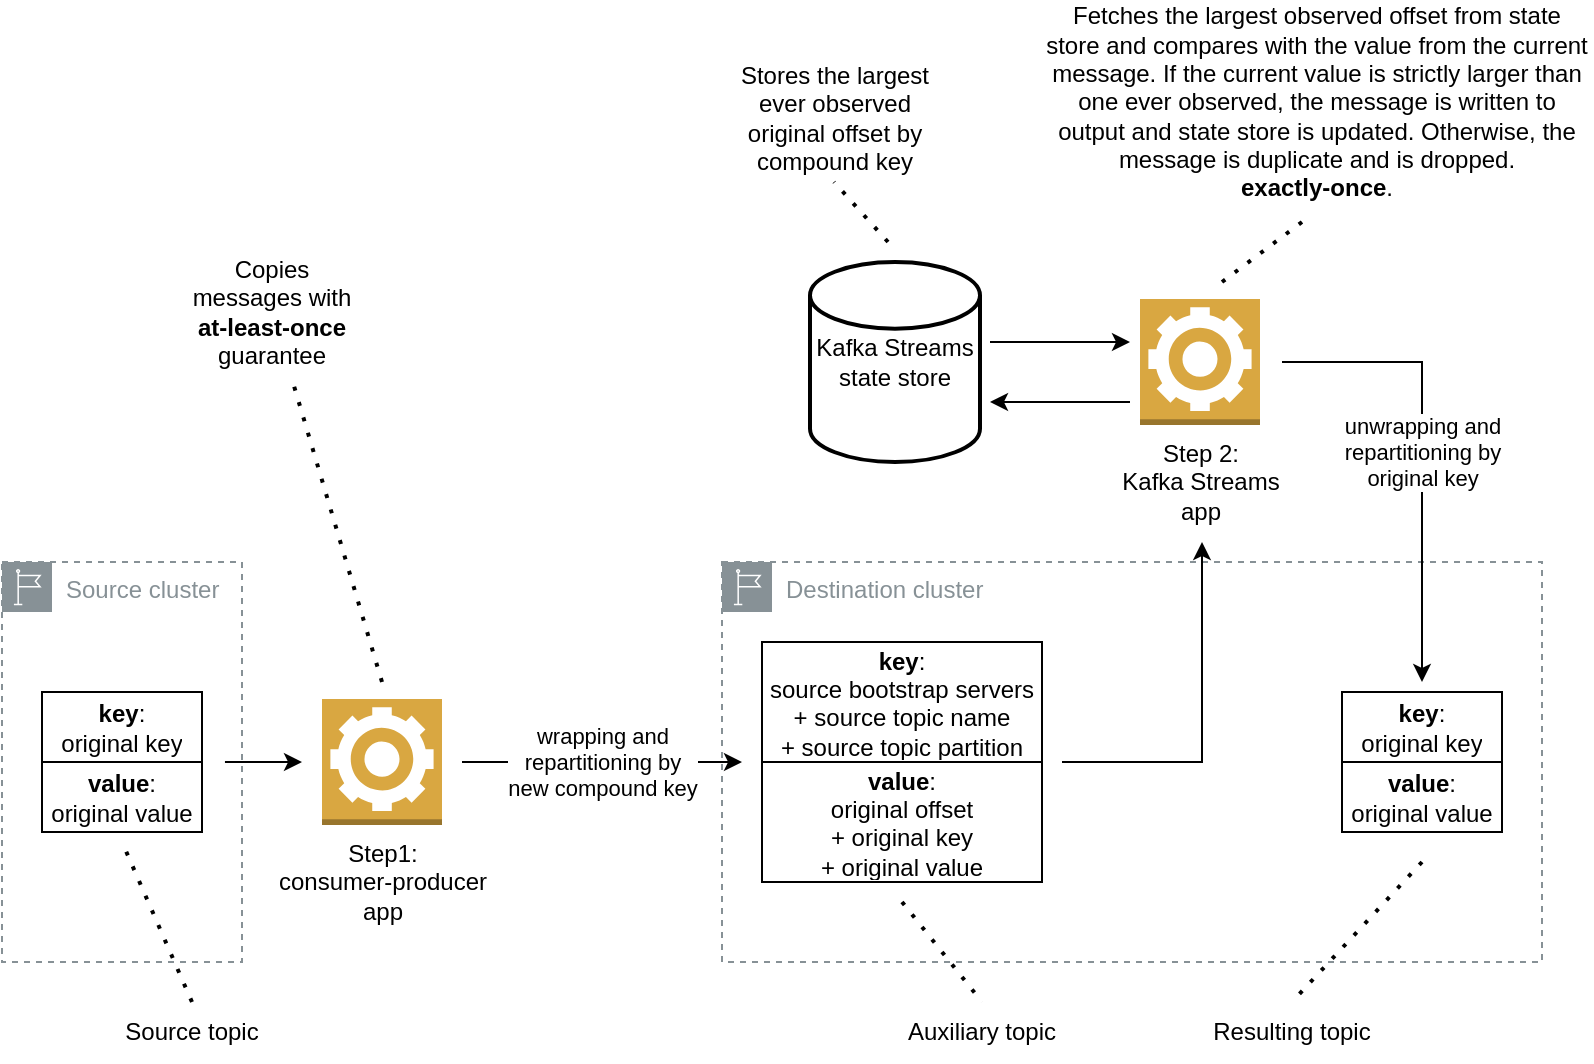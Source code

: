 <mxfile version="20.5.3" type="embed"><diagram id="nGLieXSFuladX91sqCkF" name="Page-1"><mxGraphModel dx="907" dy="649" grid="1" gridSize="10" guides="1" tooltips="1" connect="1" arrows="1" fold="1" page="1" pageScale="1" pageWidth="850" pageHeight="1100" math="0" shadow="0"><root><mxCell id="0"/><mxCell id="1" parent="0"/><mxCell id="34" value="Destination cluster" style="sketch=0;outlineConnect=0;gradientColor=none;html=1;whiteSpace=wrap;fontSize=12;fontStyle=0;shape=mxgraph.aws4.group;grIcon=mxgraph.aws4.group_region;strokeColor=#879196;fillColor=none;verticalAlign=top;align=left;spacingLeft=30;fontColor=#879196;dashed=1;" vertex="1" parent="1"><mxGeometry x="380" y="300" width="410" height="200" as="geometry"/></mxCell><mxCell id="27" value="Source cluster" style="sketch=0;outlineConnect=0;gradientColor=none;html=1;whiteSpace=wrap;fontSize=12;fontStyle=0;shape=mxgraph.aws4.group;grIcon=mxgraph.aws4.group_region;strokeColor=#879196;fillColor=none;verticalAlign=top;align=left;spacingLeft=30;fontColor=#879196;dashed=1;" vertex="1" parent="1"><mxGeometry x="20" y="300" width="120" height="200" as="geometry"/></mxCell><mxCell id="15" value="" style="shape=table;html=1;whiteSpace=wrap;startSize=0;container=1;collapsible=0;childLayout=tableLayout;" vertex="1" parent="1"><mxGeometry x="40" y="365" width="80" height="70" as="geometry"/></mxCell><mxCell id="16" value="" style="shape=tableRow;horizontal=0;startSize=0;swimlaneHead=0;swimlaneBody=0;top=0;left=0;bottom=0;right=0;collapsible=0;dropTarget=0;fillColor=none;points=[[0,0.5],[1,0.5]];portConstraint=eastwest;" vertex="1" parent="15"><mxGeometry width="80" height="35" as="geometry"/></mxCell><mxCell id="17" value="&lt;b&gt;key&lt;/b&gt;:&lt;br&gt;original key" style="shape=partialRectangle;html=1;whiteSpace=wrap;connectable=0;fillColor=none;top=0;left=0;bottom=0;right=0;overflow=hidden;" vertex="1" parent="16"><mxGeometry width="80" height="35" as="geometry"><mxRectangle width="80" height="35" as="alternateBounds"/></mxGeometry></mxCell><mxCell id="18" value="" style="shape=tableRow;horizontal=0;startSize=0;swimlaneHead=0;swimlaneBody=0;top=0;left=0;bottom=0;right=0;collapsible=0;dropTarget=0;fillColor=none;points=[[0,0.5],[1,0.5]];portConstraint=eastwest;" vertex="1" parent="15"><mxGeometry y="35" width="80" height="35" as="geometry"/></mxCell><mxCell id="19" value="&lt;b&gt;value&lt;/b&gt;:&lt;br&gt;original value" style="shape=partialRectangle;html=1;whiteSpace=wrap;connectable=0;fillColor=none;top=0;left=0;bottom=0;right=0;overflow=hidden;" vertex="1" parent="18"><mxGeometry width="80" height="35" as="geometry"><mxRectangle width="80" height="35" as="alternateBounds"/></mxGeometry></mxCell><mxCell id="20" value="wrapping and &lt;br&gt;repartitioning by &lt;br&gt;new compound key" style="endArrow=classic;html=1;rounded=0;startArrow=none;" edge="1" parent="1"><mxGeometry width="50" height="50" relative="1" as="geometry"><mxPoint x="250" y="400" as="sourcePoint"/><mxPoint x="390" y="400" as="targetPoint"/></mxGeometry></mxCell><mxCell id="30" value="Step1:&lt;br&gt;consumer-producer&lt;br&gt;app" style="outlineConnect=0;dashed=0;verticalLabelPosition=bottom;verticalAlign=top;align=center;html=1;shape=mxgraph.aws3.worker;fillColor=#D9A741;gradientColor=none;" vertex="1" parent="1"><mxGeometry x="180" y="368.5" width="60" height="63" as="geometry"/></mxCell><mxCell id="32" value="" style="endArrow=classic;html=1;rounded=0;startArrow=none;exitX=0.929;exitY=0.5;exitDx=0;exitDy=0;exitPerimeter=0;" edge="1" parent="1" source="27"><mxGeometry width="50" height="50" relative="1" as="geometry"><mxPoint x="150" y="400" as="sourcePoint"/><mxPoint x="170" y="400" as="targetPoint"/></mxGeometry></mxCell><mxCell id="36" value="" style="shape=table;html=1;whiteSpace=wrap;startSize=0;container=1;collapsible=0;childLayout=tableLayout;" vertex="1" parent="1"><mxGeometry x="400" y="340" width="140" height="120" as="geometry"/></mxCell><mxCell id="37" value="" style="shape=tableRow;horizontal=0;startSize=0;swimlaneHead=0;swimlaneBody=0;top=0;left=0;bottom=0;right=0;collapsible=0;dropTarget=0;fillColor=none;points=[[0,0.5],[1,0.5]];portConstraint=eastwest;" vertex="1" parent="36"><mxGeometry width="140" height="60" as="geometry"/></mxCell><mxCell id="38" value="&lt;b&gt;key&lt;/b&gt;:&lt;br&gt;source bootstrap servers&lt;br&gt;+ source topic name&lt;br&gt;+ source topic partition" style="shape=partialRectangle;html=1;whiteSpace=wrap;connectable=0;fillColor=none;top=0;left=0;bottom=0;right=0;overflow=hidden;" vertex="1" parent="37"><mxGeometry width="140" height="60" as="geometry"><mxRectangle width="140" height="60" as="alternateBounds"/></mxGeometry></mxCell><mxCell id="39" value="" style="shape=tableRow;horizontal=0;startSize=0;swimlaneHead=0;swimlaneBody=0;top=0;left=0;bottom=0;right=0;collapsible=0;dropTarget=0;fillColor=none;points=[[0,0.5],[1,0.5]];portConstraint=eastwest;" vertex="1" parent="36"><mxGeometry y="60" width="140" height="60" as="geometry"/></mxCell><mxCell id="40" value="&lt;b&gt;value&lt;/b&gt;:&lt;br&gt;original offset&lt;br&gt;+ original key&lt;br&gt;+ original value" style="shape=partialRectangle;html=1;whiteSpace=wrap;connectable=0;fillColor=none;top=0;left=0;bottom=0;right=0;overflow=hidden;" vertex="1" parent="39"><mxGeometry width="140" height="60" as="geometry"><mxRectangle width="140" height="60" as="alternateBounds"/></mxGeometry></mxCell><mxCell id="41" value="" style="shape=table;html=1;whiteSpace=wrap;startSize=0;container=1;collapsible=0;childLayout=tableLayout;" vertex="1" parent="1"><mxGeometry x="690" y="365" width="80" height="70" as="geometry"/></mxCell><mxCell id="42" value="" style="shape=tableRow;horizontal=0;startSize=0;swimlaneHead=0;swimlaneBody=0;top=0;left=0;bottom=0;right=0;collapsible=0;dropTarget=0;fillColor=none;points=[[0,0.5],[1,0.5]];portConstraint=eastwest;" vertex="1" parent="41"><mxGeometry width="80" height="35" as="geometry"/></mxCell><mxCell id="43" value="&lt;b&gt;key&lt;/b&gt;:&lt;br&gt;original key" style="shape=partialRectangle;html=1;whiteSpace=wrap;connectable=0;fillColor=none;top=0;left=0;bottom=0;right=0;overflow=hidden;" vertex="1" parent="42"><mxGeometry width="80" height="35" as="geometry"><mxRectangle width="80" height="35" as="alternateBounds"/></mxGeometry></mxCell><mxCell id="44" value="" style="shape=tableRow;horizontal=0;startSize=0;swimlaneHead=0;swimlaneBody=0;top=0;left=0;bottom=0;right=0;collapsible=0;dropTarget=0;fillColor=none;points=[[0,0.5],[1,0.5]];portConstraint=eastwest;" vertex="1" parent="41"><mxGeometry y="35" width="80" height="35" as="geometry"/></mxCell><mxCell id="45" value="&lt;b&gt;value&lt;/b&gt;:&lt;br&gt;original value" style="shape=partialRectangle;html=1;whiteSpace=wrap;connectable=0;fillColor=none;top=0;left=0;bottom=0;right=0;overflow=hidden;" vertex="1" parent="44"><mxGeometry width="80" height="35" as="geometry"><mxRectangle width="80" height="35" as="alternateBounds"/></mxGeometry></mxCell><mxCell id="46" value="unwrapping and &lt;br&gt;repartitioning by &lt;br&gt;original key" style="endArrow=classic;html=1;rounded=0;startArrow=none;" edge="1" parent="1"><mxGeometry width="50" height="50" relative="1" as="geometry"><mxPoint x="660" y="200" as="sourcePoint"/><mxPoint x="730" y="360" as="targetPoint"/><Array as="points"><mxPoint x="730" y="200"/></Array></mxGeometry></mxCell><mxCell id="47" value="Step 2:&lt;br&gt;Kafka Streams&lt;br&gt;app" style="outlineConnect=0;dashed=0;verticalLabelPosition=bottom;verticalAlign=top;align=center;html=1;shape=mxgraph.aws3.worker;fillColor=#D9A741;gradientColor=none;" vertex="1" parent="1"><mxGeometry x="589" y="168.5" width="60" height="63" as="geometry"/></mxCell><mxCell id="48" value="" style="endArrow=classic;html=1;rounded=0;startArrow=none;" edge="1" parent="1"><mxGeometry width="50" height="50" relative="1" as="geometry"><mxPoint x="550" y="400" as="sourcePoint"/><mxPoint x="620" y="290" as="targetPoint"/><Array as="points"><mxPoint x="620" y="400"/></Array></mxGeometry></mxCell><mxCell id="49" value="Kafka Streams state store" style="strokeWidth=2;html=1;shape=mxgraph.flowchart.database;whiteSpace=wrap;" vertex="1" parent="1"><mxGeometry x="424" y="150" width="85" height="100" as="geometry"/></mxCell><mxCell id="51" value="Stores the largest ever observed original offset by compound key" style="text;html=1;strokeColor=none;fillColor=none;align=center;verticalAlign=middle;whiteSpace=wrap;rounded=0;" vertex="1" parent="1"><mxGeometry x="380" y="47.5" width="112.5" height="60" as="geometry"/></mxCell><mxCell id="52" value="Fetches the largest observed offset from state store and compares with the value from the current message. If the current value is strictly larger than one ever observed, the message is written to output and state store is updated. Otherwise, the message is duplicate and is dropped.&lt;br&gt;&lt;b&gt;exactly-once&lt;/b&gt;." style="text;html=1;strokeColor=none;fillColor=none;align=center;verticalAlign=middle;whiteSpace=wrap;rounded=0;" vertex="1" parent="1"><mxGeometry x="540" y="20" width="275" height="100" as="geometry"/></mxCell><mxCell id="53" value="" style="endArrow=classic;html=1;rounded=0;" edge="1" parent="1"><mxGeometry width="50" height="50" relative="1" as="geometry"><mxPoint x="584" y="220" as="sourcePoint"/><mxPoint x="514" y="220" as="targetPoint"/></mxGeometry></mxCell><mxCell id="54" value="" style="endArrow=classic;html=1;rounded=0;" edge="1" parent="1"><mxGeometry width="50" height="50" relative="1" as="geometry"><mxPoint x="514" y="190" as="sourcePoint"/><mxPoint x="584" y="190" as="targetPoint"/></mxGeometry></mxCell><mxCell id="56" value="" style="endArrow=none;dashed=1;html=1;dashPattern=1 3;strokeWidth=2;rounded=0;" edge="1" parent="1"><mxGeometry width="50" height="50" relative="1" as="geometry"><mxPoint x="463" y="140" as="sourcePoint"/><mxPoint x="436" y="110" as="targetPoint"/></mxGeometry></mxCell><mxCell id="57" value="" style="endArrow=none;dashed=1;html=1;dashPattern=1 3;strokeWidth=2;rounded=0;" edge="1" parent="1"><mxGeometry width="50" height="50" relative="1" as="geometry"><mxPoint x="630" y="160" as="sourcePoint"/><mxPoint x="670" y="130" as="targetPoint"/></mxGeometry></mxCell><mxCell id="59" value="" style="endArrow=none;dashed=1;html=1;dashPattern=1 3;strokeWidth=2;rounded=0;" edge="1" parent="1" target="60"><mxGeometry width="50" height="50" relative="1" as="geometry"><mxPoint x="210" y="360" as="sourcePoint"/><mxPoint x="440" y="230" as="targetPoint"/></mxGeometry></mxCell><mxCell id="60" value="Copies messages with &lt;b&gt;at-least-once &lt;/b&gt;guarantee" style="text;html=1;strokeColor=none;fillColor=none;align=center;verticalAlign=middle;whiteSpace=wrap;rounded=0;" vertex="1" parent="1"><mxGeometry x="110" y="140" width="90" height="70" as="geometry"/></mxCell><mxCell id="61" value="Resulting topic" style="text;html=1;strokeColor=none;fillColor=none;align=center;verticalAlign=middle;whiteSpace=wrap;rounded=0;" vertex="1" parent="1"><mxGeometry x="610" y="520" width="110" height="30" as="geometry"/></mxCell><mxCell id="62" value="Auxiliary topic" style="text;html=1;strokeColor=none;fillColor=none;align=center;verticalAlign=middle;whiteSpace=wrap;rounded=0;" vertex="1" parent="1"><mxGeometry x="460" y="520" width="100" height="30" as="geometry"/></mxCell><mxCell id="63" value="" style="endArrow=none;dashed=1;html=1;dashPattern=1 3;strokeWidth=2;rounded=0;entryX=0.5;entryY=0;entryDx=0;entryDy=0;" edge="1" parent="1" target="62"><mxGeometry width="50" height="50" relative="1" as="geometry"><mxPoint x="470" y="470" as="sourcePoint"/><mxPoint x="450" y="300" as="targetPoint"/></mxGeometry></mxCell><mxCell id="64" value="" style="endArrow=none;dashed=1;html=1;dashPattern=1 3;strokeWidth=2;rounded=0;entryX=0.5;entryY=0;entryDx=0;entryDy=0;" edge="1" parent="1" target="61"><mxGeometry width="50" height="50" relative="1" as="geometry"><mxPoint x="730" y="450" as="sourcePoint"/><mxPoint x="450" y="300" as="targetPoint"/></mxGeometry></mxCell><mxCell id="65" value="" style="endArrow=none;dashed=1;html=1;dashPattern=1 3;strokeWidth=2;rounded=0;exitX=0.5;exitY=0;exitDx=0;exitDy=0;" edge="1" parent="1" source="66"><mxGeometry width="50" height="50" relative="1" as="geometry"><mxPoint x="150" y="530" as="sourcePoint"/><mxPoint x="80" y="440" as="targetPoint"/></mxGeometry></mxCell><mxCell id="66" value="Source topic" style="text;html=1;strokeColor=none;fillColor=none;align=center;verticalAlign=middle;whiteSpace=wrap;rounded=0;" vertex="1" parent="1"><mxGeometry x="70" y="520" width="90" height="30" as="geometry"/></mxCell></root></mxGraphModel></diagram></mxfile>